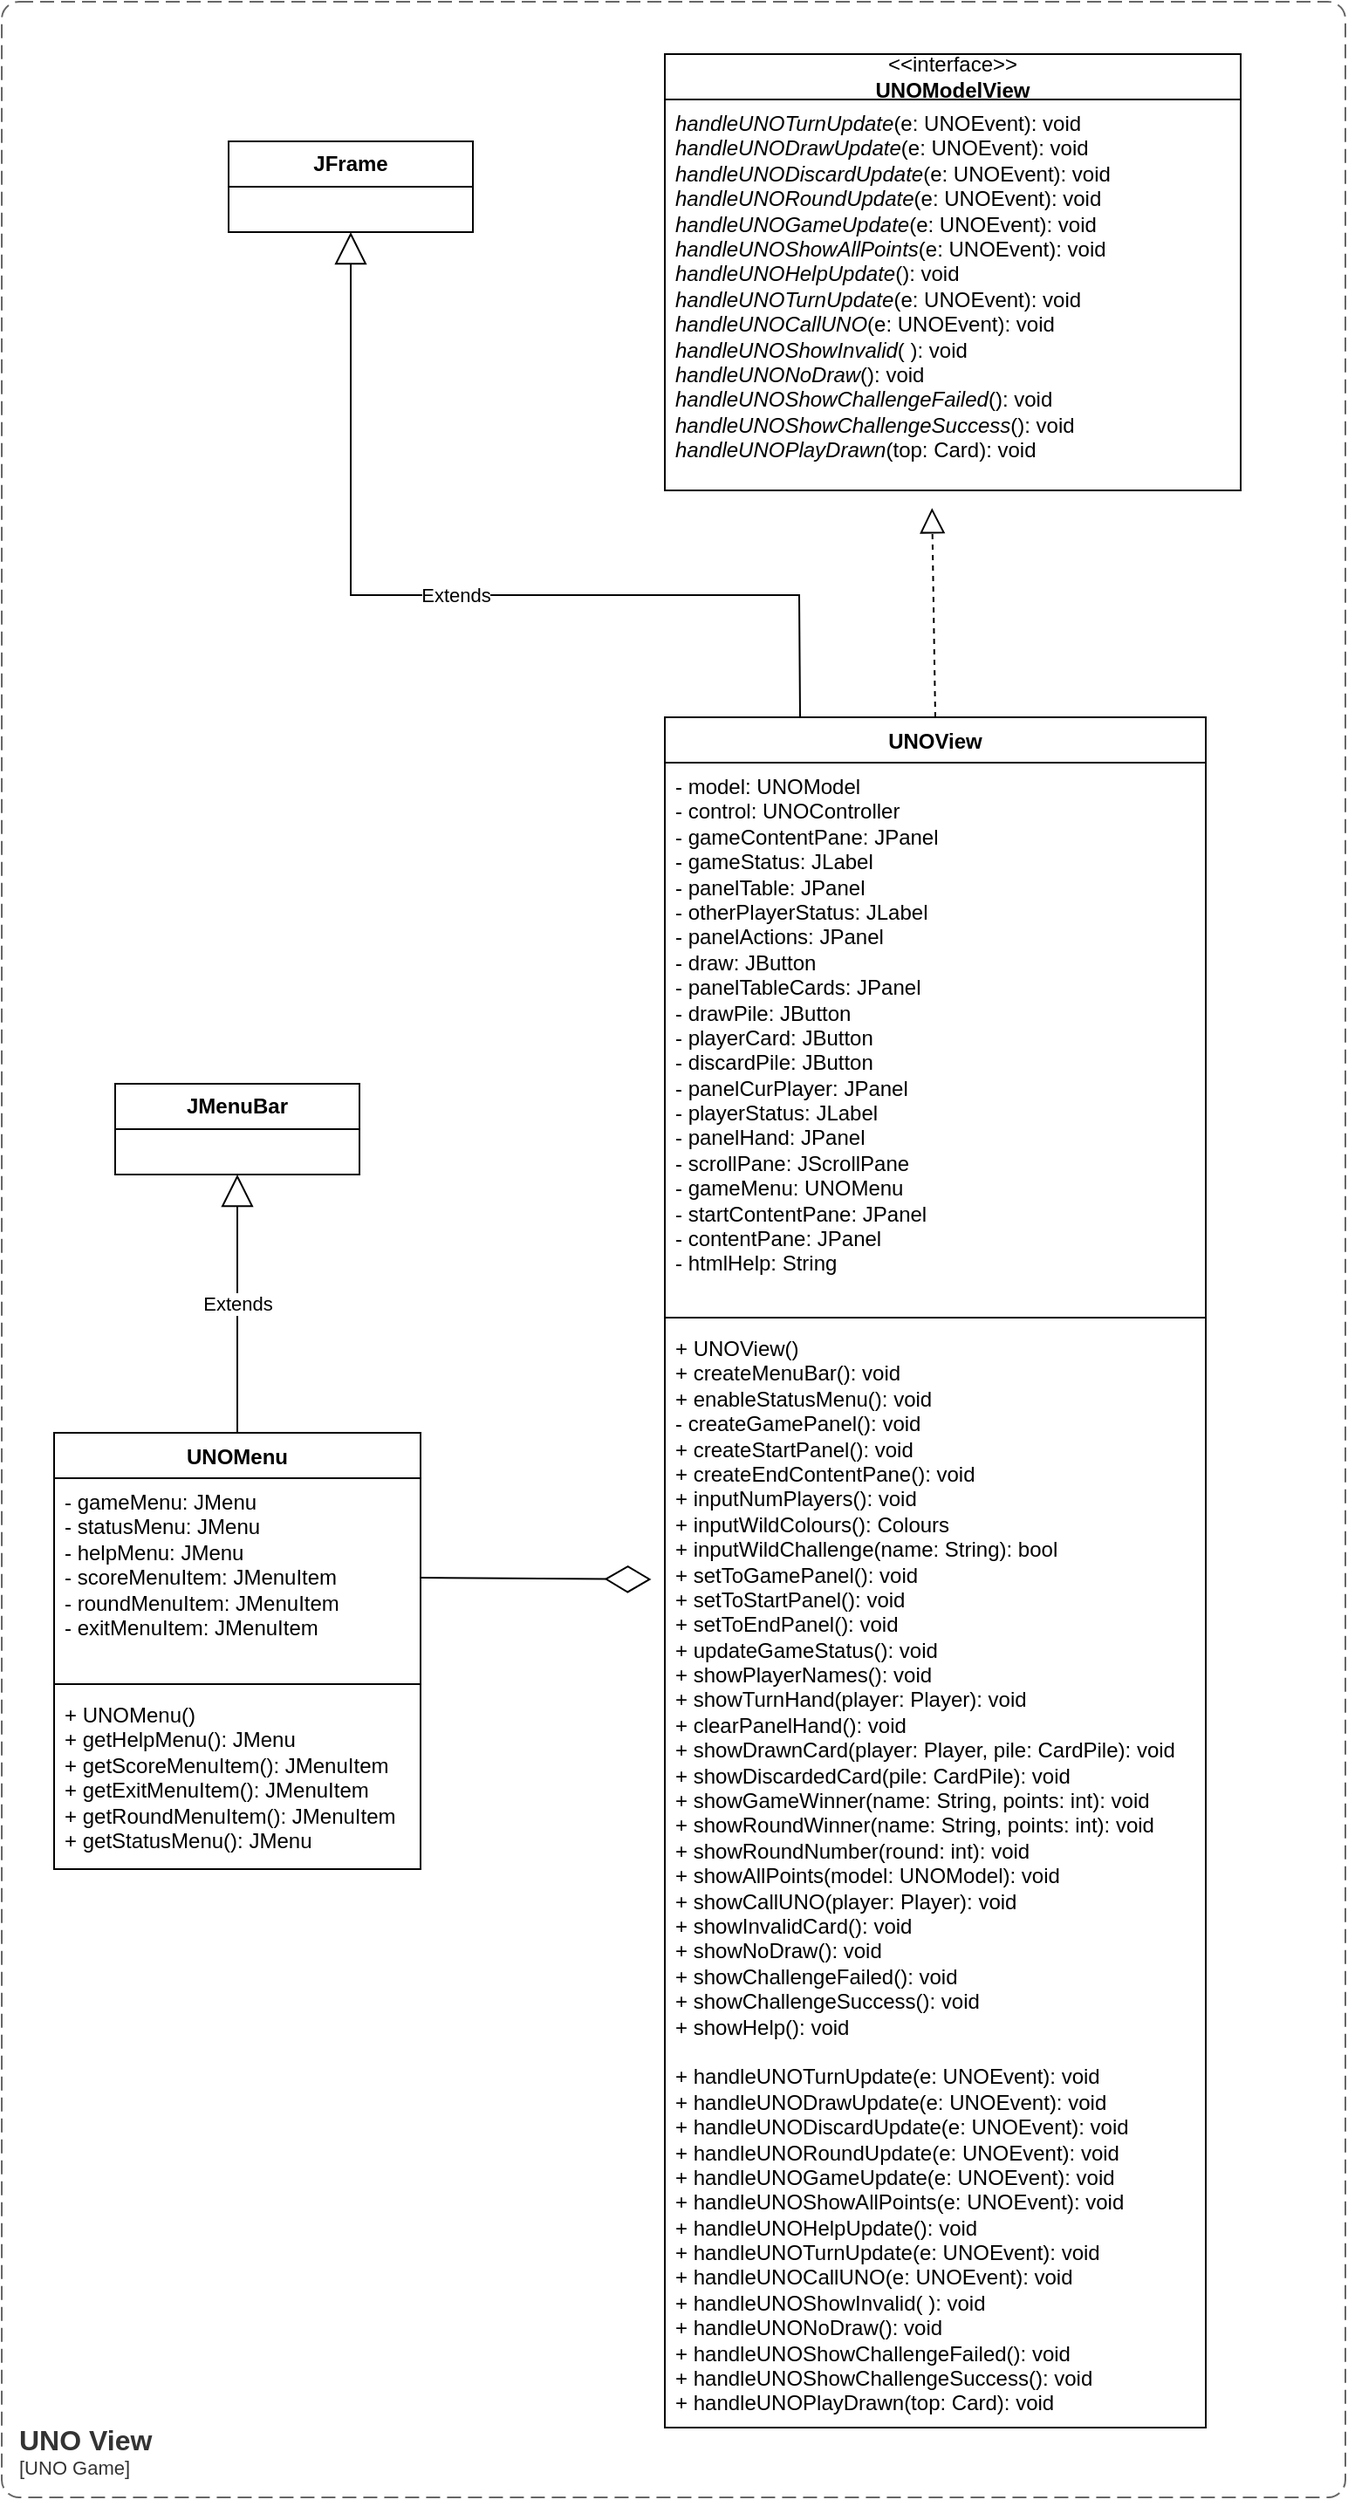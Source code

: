 <mxfile version="22.1.1" type="device">
  <diagram id="TMr968swyu9y46v5XVT0" name="Page-1">
    <mxGraphModel dx="1102" dy="1202" grid="1" gridSize="10" guides="1" tooltips="1" connect="1" arrows="1" fold="1" page="1" pageScale="1" pageWidth="850" pageHeight="1100" math="0" shadow="0">
      <root>
        <mxCell id="0" />
        <mxCell id="1" parent="0" />
        <mxCell id="zRPy2oPNtm-Du713SVRI-1" value="&amp;lt;&amp;lt;interface&amp;gt;&amp;gt;&lt;br&gt;&lt;b&gt;UNOModelView&lt;/b&gt;" style="swimlane;fontStyle=0;childLayout=stackLayout;horizontal=1;startSize=26;fillColor=none;horizontalStack=0;resizeParent=1;resizeParentMax=0;resizeLast=0;collapsible=1;marginBottom=0;whiteSpace=wrap;html=1;" vertex="1" parent="1">
          <mxGeometry x="450" y="90" width="330" height="250" as="geometry" />
        </mxCell>
        <mxCell id="zRPy2oPNtm-Du713SVRI-2" value="&lt;i&gt;handleUNOTurnUpdate&lt;/i&gt;(e: UNOEvent): void&lt;br&gt;&lt;span style=&quot;border-color: var(--border-color);&quot;&gt;&lt;i&gt;handleUNODrawUpdate&lt;/i&gt;(&lt;/span&gt;e: UNOEvent): void&lt;br&gt;&lt;span style=&quot;border-color: var(--border-color);&quot;&gt;&lt;i&gt;handleUNODiscardUpdate&lt;/i&gt;(&lt;/span&gt;e: UNOEvent): void&lt;br&gt;&lt;span style=&quot;border-color: var(--border-color);&quot;&gt;&lt;i&gt;handleUNORoundUpdate&lt;/i&gt;(&lt;/span&gt;e: UNOEvent): void&lt;br&gt;&lt;span style=&quot;border-color: var(--border-color);&quot;&gt;&lt;i&gt;handleUNOGameUpdate&lt;/i&gt;(&lt;/span&gt;e: UNOEvent): void&lt;br&gt;&lt;span style=&quot;border-color: var(--border-color);&quot;&gt;&lt;i&gt;handleUNOShowAllPoints&lt;/i&gt;(&lt;/span&gt;e: UNOEvent): void&lt;br&gt;&lt;span style=&quot;border-color: var(--border-color);&quot;&gt;&lt;i&gt;handleUNOHelpUpdate&lt;/i&gt;(&lt;/span&gt;): void&lt;br&gt;&lt;span style=&quot;border-color: var(--border-color);&quot;&gt;&lt;i&gt;handleUNOTurnUpdate&lt;/i&gt;(&lt;/span&gt;e: UNOEvent): void&lt;br&gt;&lt;span style=&quot;border-color: var(--border-color);&quot;&gt;&lt;i&gt;handleUNOCallUNO&lt;/i&gt;(&lt;/span&gt;e: UNOEvent): void&lt;br&gt;&lt;span style=&quot;border-color: var(--border-color);&quot;&gt;&lt;i&gt;handleUNOShowInvalid&lt;/i&gt;(&amp;nbsp;&lt;/span&gt;): void&lt;br&gt;&lt;i style=&quot;border-color: var(--border-color);&quot;&gt;handleUNONoDraw&lt;/i&gt;(): void&lt;br&gt;&lt;i style=&quot;border-color: var(--border-color);&quot;&gt;handleUNOShowChallengeFailed&lt;/i&gt;(): void&lt;br&gt;&lt;i style=&quot;border-color: var(--border-color);&quot;&gt;handleUNOShowChallengeSuccess&lt;/i&gt;(): void&lt;br&gt;&lt;i style=&quot;border-color: var(--border-color);&quot;&gt;handleUNOPlayDrawn&lt;/i&gt;(top: Card): void" style="text;strokeColor=none;fillColor=none;align=left;verticalAlign=top;spacingLeft=4;spacingRight=4;overflow=hidden;rotatable=0;points=[[0,0.5],[1,0.5]];portConstraint=eastwest;whiteSpace=wrap;html=1;" vertex="1" parent="zRPy2oPNtm-Du713SVRI-1">
          <mxGeometry y="26" width="330" height="224" as="geometry" />
        </mxCell>
        <mxCell id="zRPy2oPNtm-Du713SVRI-5" value="UNOView" style="swimlane;fontStyle=1;align=center;verticalAlign=top;childLayout=stackLayout;horizontal=1;startSize=26;horizontalStack=0;resizeParent=1;resizeParentMax=0;resizeLast=0;collapsible=1;marginBottom=0;whiteSpace=wrap;html=1;" vertex="1" parent="1">
          <mxGeometry x="450" y="470" width="310" height="980" as="geometry" />
        </mxCell>
        <mxCell id="zRPy2oPNtm-Du713SVRI-6" value="- model: UNOModel&lt;br&gt;- control: UNOController&lt;br&gt;- gameContentPane: JPanel&lt;br&gt;- gameStatus: JLabel&lt;br&gt;- panelTable: JPanel&lt;br&gt;- otherPlayerStatus: JLabel&lt;br&gt;- panelActions: JPanel&lt;br&gt;- draw: JButton&lt;br&gt;- panelTableCards: JPanel&lt;br&gt;- drawPile: JButton&lt;br&gt;- playerCard: JButton&lt;br&gt;- discardPile: JButton&lt;br&gt;- panelCurPlayer: JPanel&lt;br&gt;- playerStatus: JLabel&lt;br&gt;- panelHand: JPanel&lt;br&gt;- scrollPane: JScrollPane&lt;br&gt;- gameMenu: UNOMenu&lt;br&gt;- startContentPane: JPanel&lt;br&gt;- contentPane: JPanel&lt;br&gt;- htmlHelp: String" style="text;strokeColor=none;fillColor=none;align=left;verticalAlign=top;spacingLeft=4;spacingRight=4;overflow=hidden;rotatable=0;points=[[0,0.5],[1,0.5]];portConstraint=eastwest;whiteSpace=wrap;html=1;" vertex="1" parent="zRPy2oPNtm-Du713SVRI-5">
          <mxGeometry y="26" width="310" height="314" as="geometry" />
        </mxCell>
        <mxCell id="zRPy2oPNtm-Du713SVRI-7" value="" style="line;strokeWidth=1;fillColor=none;align=left;verticalAlign=middle;spacingTop=-1;spacingLeft=3;spacingRight=3;rotatable=0;labelPosition=right;points=[];portConstraint=eastwest;strokeColor=inherit;" vertex="1" parent="zRPy2oPNtm-Du713SVRI-5">
          <mxGeometry y="340" width="310" height="8" as="geometry" />
        </mxCell>
        <mxCell id="zRPy2oPNtm-Du713SVRI-8" value="+ UNOView()&lt;br&gt;+ createMenuBar(): void&lt;br&gt;+ enableStatusMenu(): void&lt;br&gt;- createGamePanel(): void&lt;br&gt;+ createStartPanel(): void&lt;br&gt;+ createEndContentPane(): void&lt;br&gt;+ inputNumPlayers(): void&lt;br&gt;+ inputWildColours(): Colours&lt;br&gt;+ inputWildChallenge(name: String): bool&lt;br&gt;+ setToGamePanel(): void&lt;br&gt;+ setToStartPanel(): void&lt;br&gt;+ setToEndPanel(): void&lt;br&gt;+ updateGameStatus(): void&lt;br&gt;+ showPlayerNames(): void&lt;br&gt;+ showTurnHand(player: Player): void&lt;br&gt;+ clearPanelHand(): void&lt;br&gt;+ showDrawnCard(player: Player, pile: CardPile): void&lt;br&gt;+ showDiscardedCard(pile: CardPile): void&lt;br&gt;+ showGameWinner(name: String, points: int): void&lt;br&gt;+ showRoundWinner(name: String, points: int): void&lt;br&gt;+ showRoundNumber(round: int): void&lt;br&gt;+ showAllPoints(model: UNOModel): void&lt;br&gt;+ showCallUNO(player: Player): void&lt;br&gt;+ showInvalidCard(): void&lt;br&gt;+ showNoDraw(): void&lt;br&gt;+ showChallengeFailed(): void&lt;br&gt;+ showChallengeSuccess(): void&lt;br&gt;+ showHelp(): void&lt;br&gt;&lt;br&gt;&lt;span style=&quot;border-color: var(--border-color);&quot;&gt;+ handleUNOTurnUpdate&lt;/span&gt;(e: UNOEvent): void&lt;br style=&quot;border-color: var(--border-color);&quot;&gt;&lt;span style=&quot;border-color: var(--border-color);&quot;&gt;+ handleUNODrawUpdate&lt;/span&gt;(e: UNOEvent): void&lt;br style=&quot;border-color: var(--border-color);&quot;&gt;&lt;span style=&quot;border-color: var(--border-color);&quot;&gt;&lt;span style=&quot;border-color: var(--border-color);&quot;&gt;+ handleUNODiscardUpdate&lt;/span&gt;(&lt;/span&gt;e: UNOEvent): void&lt;br style=&quot;border-color: var(--border-color);&quot;&gt;&lt;span style=&quot;border-color: var(--border-color);&quot;&gt;&lt;span style=&quot;border-color: var(--border-color);&quot;&gt;+ handleUNORoundUpdate&lt;/span&gt;(&lt;/span&gt;e: UNOEvent): void&lt;br style=&quot;border-color: var(--border-color);&quot;&gt;&lt;span style=&quot;border-color: var(--border-color);&quot;&gt;&lt;span style=&quot;border-color: var(--border-color);&quot;&gt;+ handleUNOGameUpdate&lt;/span&gt;(&lt;/span&gt;e: UNOEvent): void&lt;br style=&quot;border-color: var(--border-color);&quot;&gt;&lt;span style=&quot;border-color: var(--border-color);&quot;&gt;&lt;span style=&quot;border-color: var(--border-color);&quot;&gt;+ handleUNOShowAllPoints&lt;/span&gt;(&lt;/span&gt;e: UNOEvent): void&lt;br style=&quot;border-color: var(--border-color);&quot;&gt;&lt;span style=&quot;border-color: var(--border-color);&quot;&gt;&lt;span style=&quot;border-color: var(--border-color);&quot;&gt;+ handleUNOHelpUpdate&lt;/span&gt;(&lt;/span&gt;): void&lt;br style=&quot;border-color: var(--border-color);&quot;&gt;&lt;span style=&quot;border-color: var(--border-color);&quot;&gt;&lt;span style=&quot;border-color: var(--border-color);&quot;&gt;+ handleUNOTurnUpdate&lt;/span&gt;(&lt;/span&gt;e: UNOEvent): void&lt;br style=&quot;border-color: var(--border-color);&quot;&gt;&lt;span style=&quot;border-color: var(--border-color);&quot;&gt;&lt;span style=&quot;border-color: var(--border-color);&quot;&gt;+ handleUNOCallUNO&lt;/span&gt;(&lt;/span&gt;e: UNOEvent): void&lt;br style=&quot;border-color: var(--border-color);&quot;&gt;&lt;span style=&quot;border-color: var(--border-color);&quot;&gt;&lt;span style=&quot;border-color: var(--border-color);&quot;&gt;+ handleUNOShowInvalid&lt;/span&gt;(&amp;nbsp;&lt;/span&gt;): void&lt;br style=&quot;border-color: var(--border-color);&quot;&gt;&lt;span style=&quot;border-color: var(--border-color);&quot;&gt;+ handleUNONoDraw&lt;/span&gt;(): void&lt;br style=&quot;border-color: var(--border-color);&quot;&gt;&lt;span style=&quot;border-color: var(--border-color);&quot;&gt;+ handleUNOShowChallengeFailed&lt;/span&gt;(): void&lt;br style=&quot;border-color: var(--border-color);&quot;&gt;&lt;span style=&quot;border-color: var(--border-color);&quot;&gt;+ handleUNOShowChallengeSuccess&lt;/span&gt;(): void&lt;br style=&quot;border-color: var(--border-color);&quot;&gt;&lt;span style=&quot;border-color: var(--border-color);&quot;&gt;+ handleUNOPlayDrawn&lt;/span&gt;(top: Card): void" style="text;strokeColor=none;fillColor=none;align=left;verticalAlign=top;spacingLeft=4;spacingRight=4;overflow=hidden;rotatable=0;points=[[0,0.5],[1,0.5]];portConstraint=eastwest;whiteSpace=wrap;html=1;" vertex="1" parent="zRPy2oPNtm-Du713SVRI-5">
          <mxGeometry y="348" width="310" height="632" as="geometry" />
        </mxCell>
        <mxCell id="zRPy2oPNtm-Du713SVRI-9" value="&lt;b&gt;JFrame&lt;/b&gt;" style="swimlane;fontStyle=0;childLayout=stackLayout;horizontal=1;startSize=26;fillColor=none;horizontalStack=0;resizeParent=1;resizeParentMax=0;resizeLast=0;collapsible=1;marginBottom=0;whiteSpace=wrap;html=1;" vertex="1" parent="1">
          <mxGeometry x="200" y="140" width="140" height="52" as="geometry" />
        </mxCell>
        <mxCell id="zRPy2oPNtm-Du713SVRI-14" value="UNOMenu" style="swimlane;fontStyle=1;align=center;verticalAlign=top;childLayout=stackLayout;horizontal=1;startSize=26;horizontalStack=0;resizeParent=1;resizeParentMax=0;resizeLast=0;collapsible=1;marginBottom=0;whiteSpace=wrap;html=1;" vertex="1" parent="1">
          <mxGeometry x="100" y="880" width="210" height="250" as="geometry" />
        </mxCell>
        <mxCell id="zRPy2oPNtm-Du713SVRI-15" value="- gameMenu: JMenu&lt;br&gt;- statusMenu: JMenu&lt;br&gt;- helpMenu: JMenu&lt;br&gt;- scoreMenuItem: JMenuItem&lt;br&gt;- roundMenuItem: JMenuItem&lt;br&gt;- exitMenuItem: JMenuItem" style="text;strokeColor=none;fillColor=none;align=left;verticalAlign=top;spacingLeft=4;spacingRight=4;overflow=hidden;rotatable=0;points=[[0,0.5],[1,0.5]];portConstraint=eastwest;whiteSpace=wrap;html=1;" vertex="1" parent="zRPy2oPNtm-Du713SVRI-14">
          <mxGeometry y="26" width="210" height="114" as="geometry" />
        </mxCell>
        <mxCell id="zRPy2oPNtm-Du713SVRI-16" value="" style="line;strokeWidth=1;fillColor=none;align=left;verticalAlign=middle;spacingTop=-1;spacingLeft=3;spacingRight=3;rotatable=0;labelPosition=right;points=[];portConstraint=eastwest;strokeColor=inherit;" vertex="1" parent="zRPy2oPNtm-Du713SVRI-14">
          <mxGeometry y="140" width="210" height="8" as="geometry" />
        </mxCell>
        <mxCell id="zRPy2oPNtm-Du713SVRI-17" value="+ UNOMenu()&lt;br&gt;+ getHelpMenu(): JMenu&lt;br&gt;+ getScoreMenuItem(): JMenuItem&lt;br&gt;+ getExitMenuItem(): JMenuItem&lt;br&gt;+ getRoundMenuItem(): JMenuItem&lt;br&gt;+ getStatusMenu(): JMenu" style="text;strokeColor=none;fillColor=none;align=left;verticalAlign=top;spacingLeft=4;spacingRight=4;overflow=hidden;rotatable=0;points=[[0,0.5],[1,0.5]];portConstraint=eastwest;whiteSpace=wrap;html=1;" vertex="1" parent="zRPy2oPNtm-Du713SVRI-14">
          <mxGeometry y="148" width="210" height="102" as="geometry" />
        </mxCell>
        <mxCell id="zRPy2oPNtm-Du713SVRI-18" value="&lt;b&gt;JMenuBar&lt;/b&gt;" style="swimlane;fontStyle=0;childLayout=stackLayout;horizontal=1;startSize=26;fillColor=none;horizontalStack=0;resizeParent=1;resizeParentMax=0;resizeLast=0;collapsible=1;marginBottom=0;whiteSpace=wrap;html=1;" vertex="1" parent="1">
          <mxGeometry x="135" y="680" width="140" height="52" as="geometry" />
        </mxCell>
        <mxCell id="zRPy2oPNtm-Du713SVRI-19" value="" style="endArrow=block;dashed=1;endFill=0;endSize=12;html=1;rounded=0;entryX=0.464;entryY=1.045;entryDx=0;entryDy=0;entryPerimeter=0;exitX=0.5;exitY=0;exitDx=0;exitDy=0;" edge="1" parent="1" source="zRPy2oPNtm-Du713SVRI-5" target="zRPy2oPNtm-Du713SVRI-2">
          <mxGeometry width="160" relative="1" as="geometry">
            <mxPoint x="280" y="940" as="sourcePoint" />
            <mxPoint x="390" y="380" as="targetPoint" />
          </mxGeometry>
        </mxCell>
        <mxCell id="zRPy2oPNtm-Du713SVRI-20" value="Extends" style="endArrow=block;endSize=16;endFill=0;html=1;rounded=0;entryX=0.5;entryY=1;entryDx=0;entryDy=0;exitX=0.25;exitY=0;exitDx=0;exitDy=0;" edge="1" parent="1" source="zRPy2oPNtm-Du713SVRI-5" target="zRPy2oPNtm-Du713SVRI-9">
          <mxGeometry width="160" relative="1" as="geometry">
            <mxPoint x="530" y="400" as="sourcePoint" />
            <mxPoint x="440" y="640" as="targetPoint" />
            <Array as="points">
              <mxPoint x="527" y="400" />
              <mxPoint x="270" y="400" />
            </Array>
          </mxGeometry>
        </mxCell>
        <mxCell id="zRPy2oPNtm-Du713SVRI-21" value="Extends" style="endArrow=block;endSize=16;endFill=0;html=1;rounded=0;exitX=0.5;exitY=0;exitDx=0;exitDy=0;entryX=0.5;entryY=1;entryDx=0;entryDy=0;" edge="1" parent="1" source="zRPy2oPNtm-Du713SVRI-14" target="zRPy2oPNtm-Du713SVRI-18">
          <mxGeometry width="160" relative="1" as="geometry">
            <mxPoint x="280" y="800" as="sourcePoint" />
            <mxPoint x="180" y="770" as="targetPoint" />
          </mxGeometry>
        </mxCell>
        <mxCell id="zRPy2oPNtm-Du713SVRI-22" value="" style="endArrow=diamondThin;endFill=0;endSize=24;html=1;rounded=0;entryX=-0.025;entryY=0.231;entryDx=0;entryDy=0;entryPerimeter=0;exitX=1;exitY=0.5;exitDx=0;exitDy=0;" edge="1" parent="1" source="zRPy2oPNtm-Du713SVRI-15" target="zRPy2oPNtm-Du713SVRI-8">
          <mxGeometry width="160" relative="1" as="geometry">
            <mxPoint x="280" y="1070" as="sourcePoint" />
            <mxPoint x="440" y="1070" as="targetPoint" />
          </mxGeometry>
        </mxCell>
        <object placeholders="1" c4Name="UNO View" c4Type="ContainerScopeBoundary" c4Application="UNO Game" label="&lt;font style=&quot;font-size: 16px&quot;&gt;&lt;b&gt;&lt;div style=&quot;text-align: left&quot;&gt;%c4Name%&lt;/div&gt;&lt;/b&gt;&lt;/font&gt;&lt;div style=&quot;text-align: left&quot;&gt;[%c4Application%]&lt;/div&gt;" id="zRPy2oPNtm-Du713SVRI-23">
          <mxCell style="rounded=1;fontSize=11;whiteSpace=wrap;html=1;dashed=1;arcSize=20;fillColor=none;strokeColor=#666666;fontColor=#333333;labelBackgroundColor=none;align=left;verticalAlign=bottom;labelBorderColor=none;spacingTop=0;spacing=10;dashPattern=8 4;metaEdit=1;rotatable=0;perimeter=rectanglePerimeter;noLabel=0;labelPadding=0;allowArrows=0;connectable=0;expand=0;recursiveResize=0;editable=1;pointerEvents=0;absoluteArcSize=1;points=[[0.25,0,0],[0.5,0,0],[0.75,0,0],[1,0.25,0],[1,0.5,0],[1,0.75,0],[0.75,1,0],[0.5,1,0],[0.25,1,0],[0,0.75,0],[0,0.5,0],[0,0.25,0]];" vertex="1" parent="1">
            <mxGeometry x="70" y="60" width="770" height="1430" as="geometry" />
          </mxCell>
        </object>
      </root>
    </mxGraphModel>
  </diagram>
</mxfile>
